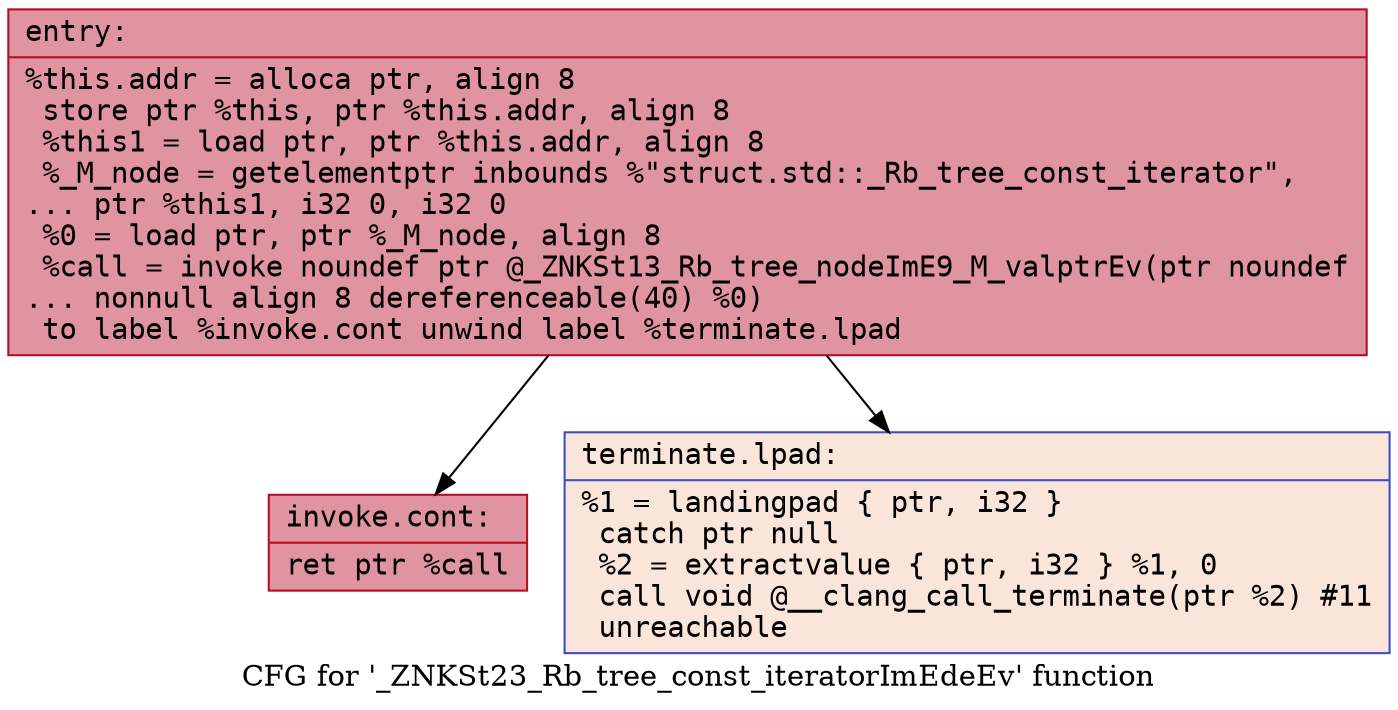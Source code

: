 digraph "CFG for '_ZNKSt23_Rb_tree_const_iteratorImEdeEv' function" {
	label="CFG for '_ZNKSt23_Rb_tree_const_iteratorImEdeEv' function";

	Node0x562da201dca0 [shape=record,color="#b70d28ff", style=filled, fillcolor="#b70d2870" fontname="Courier",label="{entry:\l|  %this.addr = alloca ptr, align 8\l  store ptr %this, ptr %this.addr, align 8\l  %this1 = load ptr, ptr %this.addr, align 8\l  %_M_node = getelementptr inbounds %\"struct.std::_Rb_tree_const_iterator\",\l... ptr %this1, i32 0, i32 0\l  %0 = load ptr, ptr %_M_node, align 8\l  %call = invoke noundef ptr @_ZNKSt13_Rb_tree_nodeImE9_M_valptrEv(ptr noundef\l... nonnull align 8 dereferenceable(40) %0)\l          to label %invoke.cont unwind label %terminate.lpad\l}"];
	Node0x562da201dca0 -> Node0x562da201df70[tooltip="entry -> invoke.cont\nProbability 100.00%" ];
	Node0x562da201dca0 -> Node0x562da201dff0[tooltip="entry -> terminate.lpad\nProbability 0.00%" ];
	Node0x562da201df70 [shape=record,color="#b70d28ff", style=filled, fillcolor="#b70d2870" fontname="Courier",label="{invoke.cont:\l|  ret ptr %call\l}"];
	Node0x562da201dff0 [shape=record,color="#3d50c3ff", style=filled, fillcolor="#f4c5ad70" fontname="Courier",label="{terminate.lpad:\l|  %1 = landingpad \{ ptr, i32 \}\l          catch ptr null\l  %2 = extractvalue \{ ptr, i32 \} %1, 0\l  call void @__clang_call_terminate(ptr %2) #11\l  unreachable\l}"];
}
